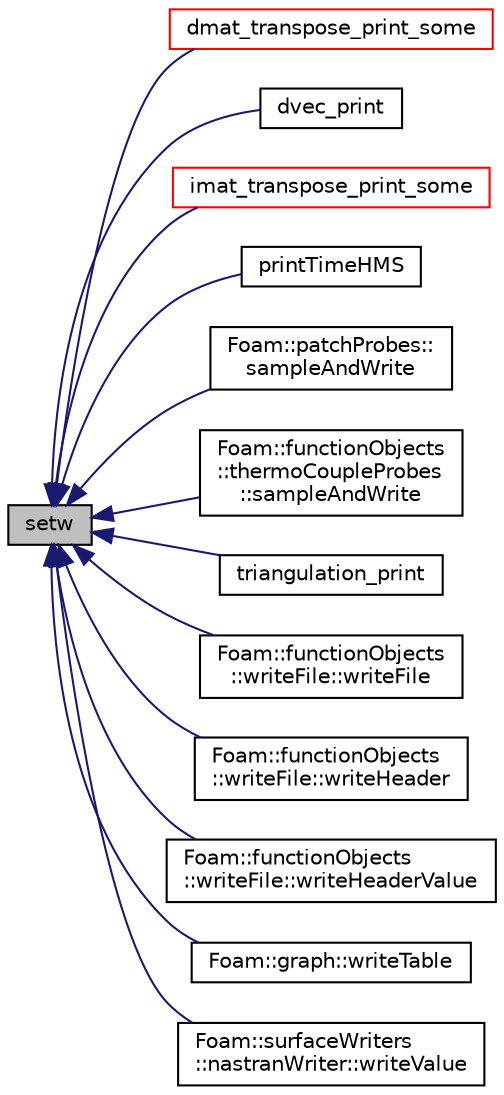 digraph "setw"
{
  bgcolor="transparent";
  edge [fontname="Helvetica",fontsize="10",labelfontname="Helvetica",labelfontsize="10"];
  node [fontname="Helvetica",fontsize="10",shape=record];
  rankdir="LR";
  Node1 [label="setw",height=0.2,width=0.4,color="black", fillcolor="grey75", style="filled" fontcolor="black"];
  Node1 -> Node2 [dir="back",color="midnightblue",fontsize="10",style="solid",fontname="Helvetica"];
  Node2 [label="dmat_transpose_print_some",height=0.2,width=0.4,color="red",URL="$geompack_8H.html#a8287e1ce47b22e5a7dc1e3d950ab6ce2"];
  Node1 -> Node3 [dir="back",color="midnightblue",fontsize="10",style="solid",fontname="Helvetica"];
  Node3 [label="dvec_print",height=0.2,width=0.4,color="black",URL="$geompack_8H.html#a13c42c98b6109f9bbc304054151791f1"];
  Node1 -> Node4 [dir="back",color="midnightblue",fontsize="10",style="solid",fontname="Helvetica"];
  Node4 [label="imat_transpose_print_some",height=0.2,width=0.4,color="red",URL="$geompack_8H.html#a63cb70ea9628453f6d4eda3c1bd6ff67"];
  Node1 -> Node5 [dir="back",color="midnightblue",fontsize="10",style="solid",fontname="Helvetica"];
  Node5 [label="printTimeHMS",height=0.2,width=0.4,color="black",URL="$namespaceFoam.html#a2aa7c9b18fa8860fb7434dd23e04f449"];
  Node1 -> Node6 [dir="back",color="midnightblue",fontsize="10",style="solid",fontname="Helvetica"];
  Node6 [label="Foam::patchProbes::\lsampleAndWrite",height=0.2,width=0.4,color="black",URL="$classFoam_1_1patchProbes.html#aee75b7b48b82c50afcc6d198b3bd47ea",tooltip="Sample and write a particular volume field. "];
  Node1 -> Node7 [dir="back",color="midnightblue",fontsize="10",style="solid",fontname="Helvetica"];
  Node7 [label="Foam::functionObjects\l::thermoCoupleProbes\l::sampleAndWrite",height=0.2,width=0.4,color="black",URL="$classFoam_1_1functionObjects_1_1thermoCoupleProbes.html#aee75b7b48b82c50afcc6d198b3bd47ea",tooltip="Sample and write a particular volume field. "];
  Node1 -> Node8 [dir="back",color="midnightblue",fontsize="10",style="solid",fontname="Helvetica"];
  Node8 [label="triangulation_print",height=0.2,width=0.4,color="black",URL="$geompack_8H.html#a7ee1a759ec5ec42ab155668bab34297d"];
  Node1 -> Node9 [dir="back",color="midnightblue",fontsize="10",style="solid",fontname="Helvetica"];
  Node9 [label="Foam::functionObjects\l::writeFile::writeFile",height=0.2,width=0.4,color="black",URL="$classFoam_1_1functionObjects_1_1writeFile.html#ab79c7ab3dcc5c33faa757049ece7b48f",tooltip="Construct copy. "];
  Node1 -> Node10 [dir="back",color="midnightblue",fontsize="10",style="solid",fontname="Helvetica"];
  Node10 [label="Foam::functionObjects\l::writeFile::writeHeader",height=0.2,width=0.4,color="black",URL="$classFoam_1_1functionObjects_1_1writeFile.html#a17a9befac8f16ca48eee83f7a262b9cd",tooltip="Write a commented header to stream. "];
  Node1 -> Node11 [dir="back",color="midnightblue",fontsize="10",style="solid",fontname="Helvetica"];
  Node11 [label="Foam::functionObjects\l::writeFile::writeHeaderValue",height=0.2,width=0.4,color="black",URL="$classFoam_1_1functionObjects_1_1writeFile.html#a33e085645b5ebdb633f01c6a16e5f717",tooltip="Write a (commented) header property and value pair. "];
  Node1 -> Node12 [dir="back",color="midnightblue",fontsize="10",style="solid",fontname="Helvetica"];
  Node12 [label="Foam::graph::writeTable",height=0.2,width=0.4,color="black",URL="$classFoam_1_1graph.html#a30a8aeb06f459adf54933d45bbbec838",tooltip="Write out graph data as a simple table. "];
  Node1 -> Node13 [dir="back",color="midnightblue",fontsize="10",style="solid",fontname="Helvetica"];
  Node13 [label="Foam::surfaceWriters\l::nastranWriter::writeValue",height=0.2,width=0.4,color="black",URL="$classFoam_1_1surfaceWriters_1_1nastranWriter.html#ae3f71abf543e64e232eb53f4ab546c57"];
}
